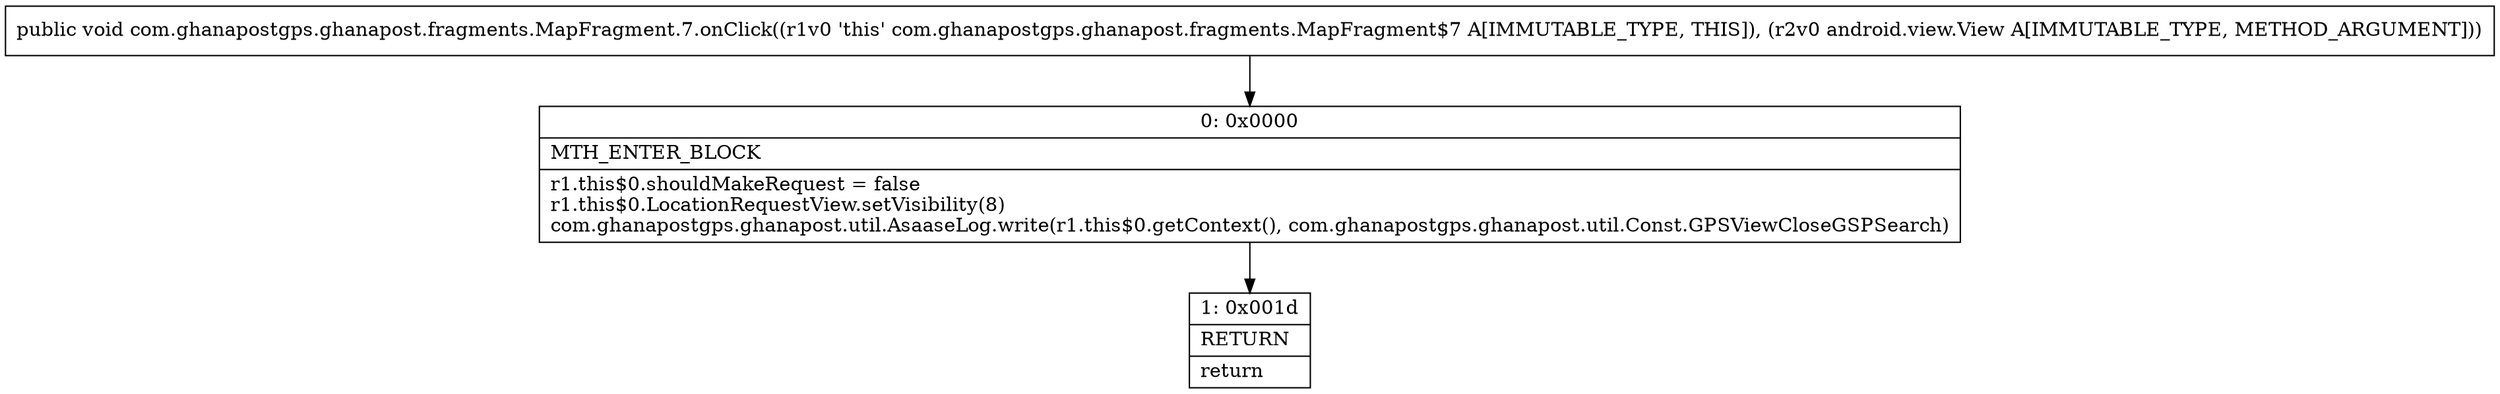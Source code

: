 digraph "CFG forcom.ghanapostgps.ghanapost.fragments.MapFragment.7.onClick(Landroid\/view\/View;)V" {
Node_0 [shape=record,label="{0\:\ 0x0000|MTH_ENTER_BLOCK\l|r1.this$0.shouldMakeRequest = false\lr1.this$0.LocationRequestView.setVisibility(8)\lcom.ghanapostgps.ghanapost.util.AsaaseLog.write(r1.this$0.getContext(), com.ghanapostgps.ghanapost.util.Const.GPSViewCloseGSPSearch)\l}"];
Node_1 [shape=record,label="{1\:\ 0x001d|RETURN\l|return\l}"];
MethodNode[shape=record,label="{public void com.ghanapostgps.ghanapost.fragments.MapFragment.7.onClick((r1v0 'this' com.ghanapostgps.ghanapost.fragments.MapFragment$7 A[IMMUTABLE_TYPE, THIS]), (r2v0 android.view.View A[IMMUTABLE_TYPE, METHOD_ARGUMENT])) }"];
MethodNode -> Node_0;
Node_0 -> Node_1;
}

